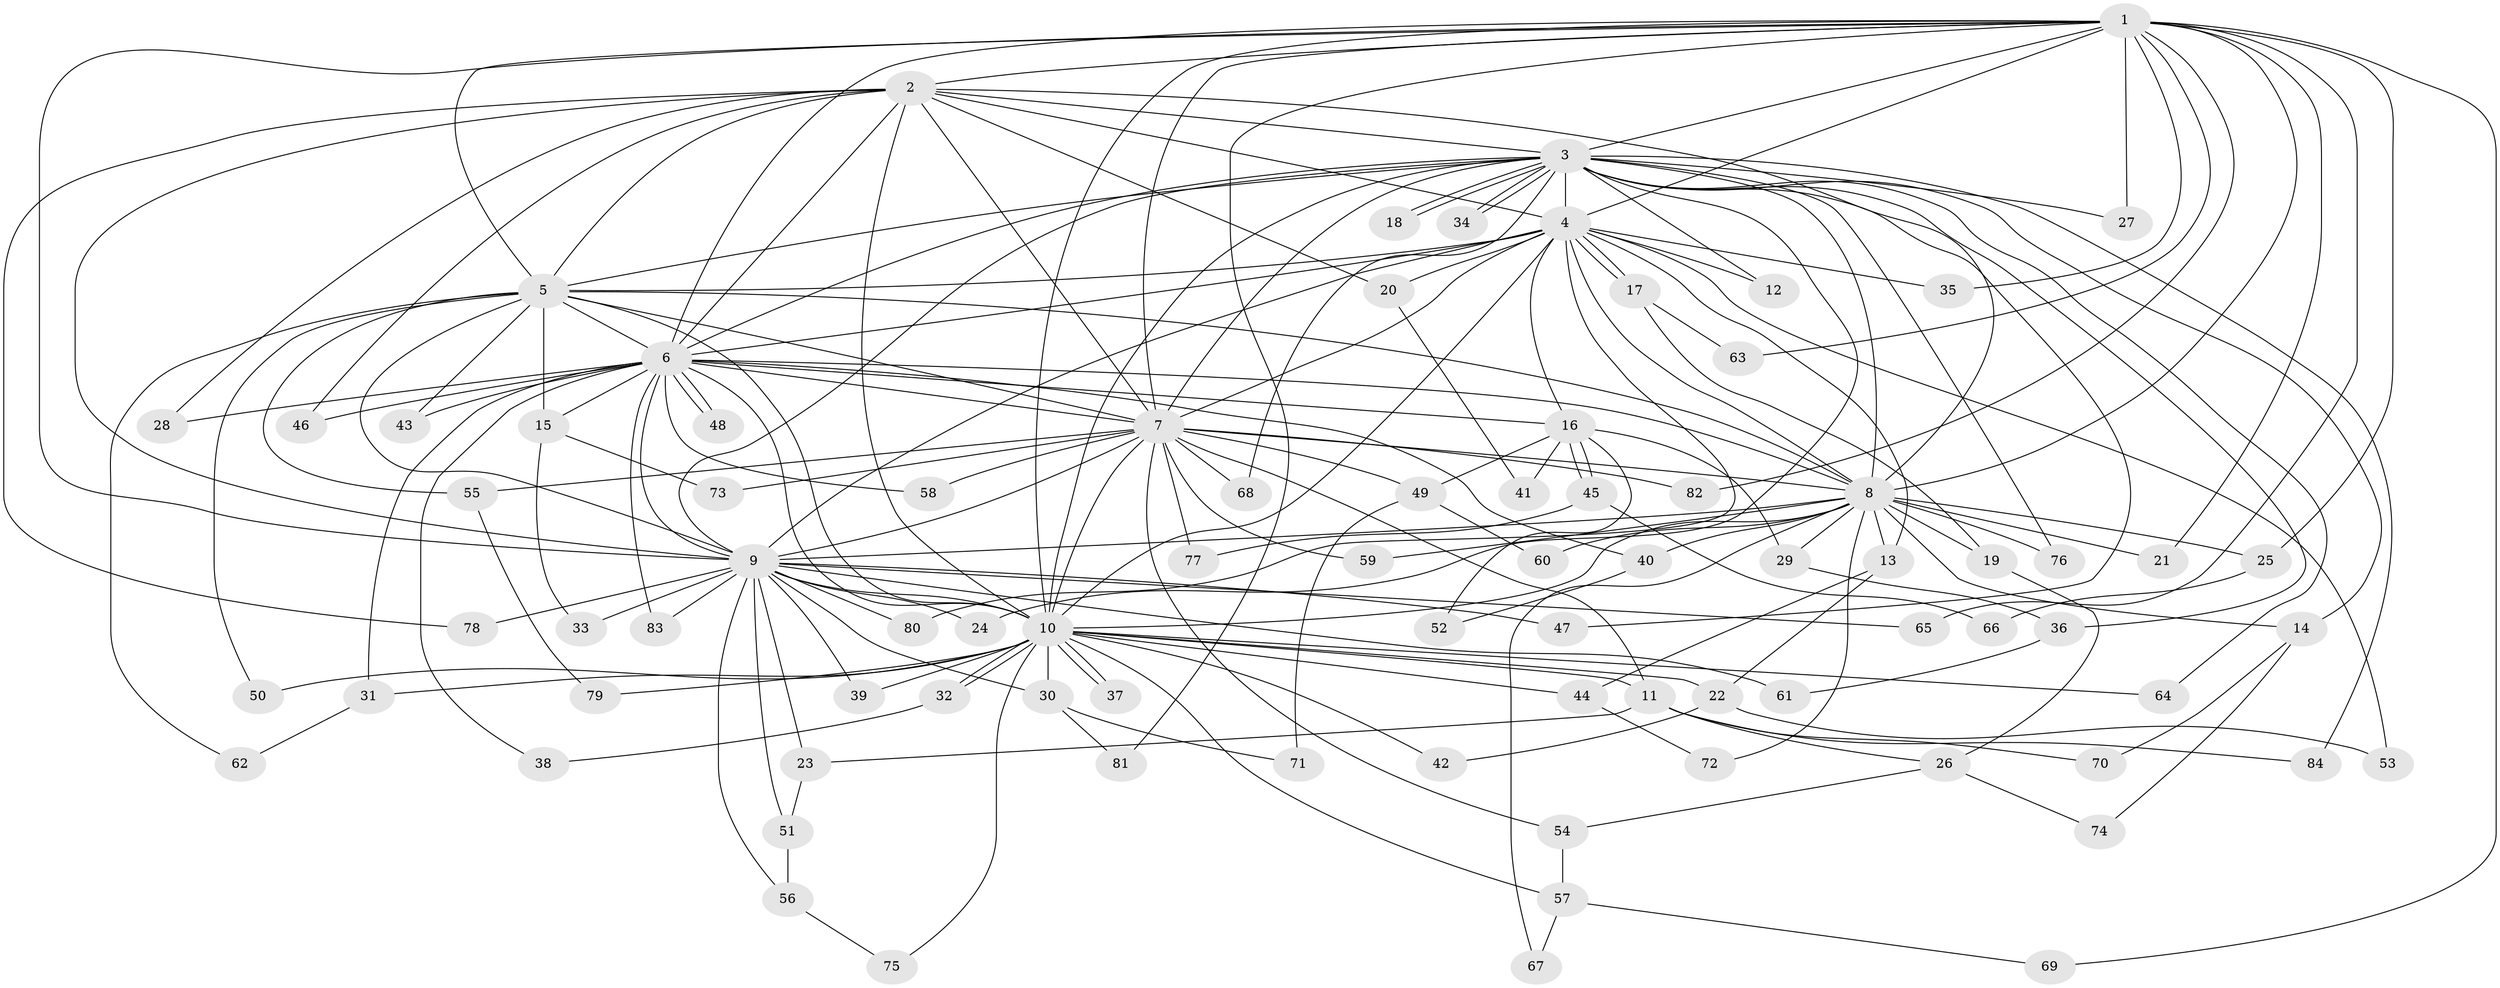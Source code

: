 // Generated by graph-tools (version 1.1) at 2025/13/03/09/25 04:13:46]
// undirected, 84 vertices, 193 edges
graph export_dot {
graph [start="1"]
  node [color=gray90,style=filled];
  1;
  2;
  3;
  4;
  5;
  6;
  7;
  8;
  9;
  10;
  11;
  12;
  13;
  14;
  15;
  16;
  17;
  18;
  19;
  20;
  21;
  22;
  23;
  24;
  25;
  26;
  27;
  28;
  29;
  30;
  31;
  32;
  33;
  34;
  35;
  36;
  37;
  38;
  39;
  40;
  41;
  42;
  43;
  44;
  45;
  46;
  47;
  48;
  49;
  50;
  51;
  52;
  53;
  54;
  55;
  56;
  57;
  58;
  59;
  60;
  61;
  62;
  63;
  64;
  65;
  66;
  67;
  68;
  69;
  70;
  71;
  72;
  73;
  74;
  75;
  76;
  77;
  78;
  79;
  80;
  81;
  82;
  83;
  84;
  1 -- 2;
  1 -- 3;
  1 -- 4;
  1 -- 5;
  1 -- 6;
  1 -- 7;
  1 -- 8;
  1 -- 9;
  1 -- 10;
  1 -- 21;
  1 -- 25;
  1 -- 27;
  1 -- 35;
  1 -- 63;
  1 -- 65;
  1 -- 69;
  1 -- 81;
  1 -- 82;
  2 -- 3;
  2 -- 4;
  2 -- 5;
  2 -- 6;
  2 -- 7;
  2 -- 8;
  2 -- 9;
  2 -- 10;
  2 -- 20;
  2 -- 28;
  2 -- 46;
  2 -- 78;
  3 -- 4;
  3 -- 5;
  3 -- 6;
  3 -- 7;
  3 -- 8;
  3 -- 9;
  3 -- 10;
  3 -- 12;
  3 -- 14;
  3 -- 18;
  3 -- 18;
  3 -- 24;
  3 -- 27;
  3 -- 34;
  3 -- 34;
  3 -- 36;
  3 -- 47;
  3 -- 64;
  3 -- 68;
  3 -- 76;
  3 -- 84;
  4 -- 5;
  4 -- 6;
  4 -- 7;
  4 -- 8;
  4 -- 9;
  4 -- 10;
  4 -- 12;
  4 -- 13;
  4 -- 16;
  4 -- 17;
  4 -- 17;
  4 -- 20;
  4 -- 35;
  4 -- 53;
  4 -- 80;
  5 -- 6;
  5 -- 7;
  5 -- 8;
  5 -- 9;
  5 -- 10;
  5 -- 15;
  5 -- 43;
  5 -- 50;
  5 -- 55;
  5 -- 62;
  6 -- 7;
  6 -- 8;
  6 -- 9;
  6 -- 10;
  6 -- 15;
  6 -- 16;
  6 -- 28;
  6 -- 31;
  6 -- 38;
  6 -- 40;
  6 -- 43;
  6 -- 46;
  6 -- 48;
  6 -- 48;
  6 -- 58;
  6 -- 83;
  7 -- 8;
  7 -- 9;
  7 -- 10;
  7 -- 11;
  7 -- 49;
  7 -- 54;
  7 -- 55;
  7 -- 58;
  7 -- 59;
  7 -- 68;
  7 -- 73;
  7 -- 77;
  7 -- 82;
  8 -- 9;
  8 -- 10;
  8 -- 13;
  8 -- 14;
  8 -- 19;
  8 -- 21;
  8 -- 25;
  8 -- 29;
  8 -- 40;
  8 -- 59;
  8 -- 60;
  8 -- 67;
  8 -- 72;
  8 -- 76;
  9 -- 10;
  9 -- 23;
  9 -- 24;
  9 -- 30;
  9 -- 33;
  9 -- 39;
  9 -- 47;
  9 -- 51;
  9 -- 56;
  9 -- 61;
  9 -- 65;
  9 -- 78;
  9 -- 80;
  9 -- 83;
  10 -- 11;
  10 -- 22;
  10 -- 30;
  10 -- 31;
  10 -- 32;
  10 -- 32;
  10 -- 37;
  10 -- 37;
  10 -- 39;
  10 -- 42;
  10 -- 44;
  10 -- 50;
  10 -- 57;
  10 -- 64;
  10 -- 75;
  10 -- 79;
  11 -- 23;
  11 -- 26;
  11 -- 70;
  11 -- 84;
  13 -- 22;
  13 -- 44;
  14 -- 70;
  14 -- 74;
  15 -- 33;
  15 -- 73;
  16 -- 29;
  16 -- 41;
  16 -- 45;
  16 -- 45;
  16 -- 49;
  16 -- 52;
  17 -- 19;
  17 -- 63;
  19 -- 26;
  20 -- 41;
  22 -- 42;
  22 -- 53;
  23 -- 51;
  25 -- 66;
  26 -- 54;
  26 -- 74;
  29 -- 36;
  30 -- 71;
  30 -- 81;
  31 -- 62;
  32 -- 38;
  36 -- 61;
  40 -- 52;
  44 -- 72;
  45 -- 66;
  45 -- 77;
  49 -- 60;
  49 -- 71;
  51 -- 56;
  54 -- 57;
  55 -- 79;
  56 -- 75;
  57 -- 67;
  57 -- 69;
}
